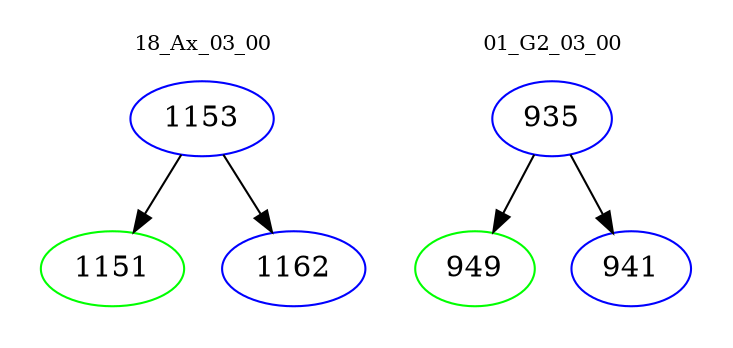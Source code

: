 digraph{
subgraph cluster_0 {
color = white
label = "18_Ax_03_00";
fontsize=10;
T0_1153 [label="1153", color="blue"]
T0_1153 -> T0_1151 [color="black"]
T0_1151 [label="1151", color="green"]
T0_1153 -> T0_1162 [color="black"]
T0_1162 [label="1162", color="blue"]
}
subgraph cluster_1 {
color = white
label = "01_G2_03_00";
fontsize=10;
T1_935 [label="935", color="blue"]
T1_935 -> T1_949 [color="black"]
T1_949 [label="949", color="green"]
T1_935 -> T1_941 [color="black"]
T1_941 [label="941", color="blue"]
}
}
